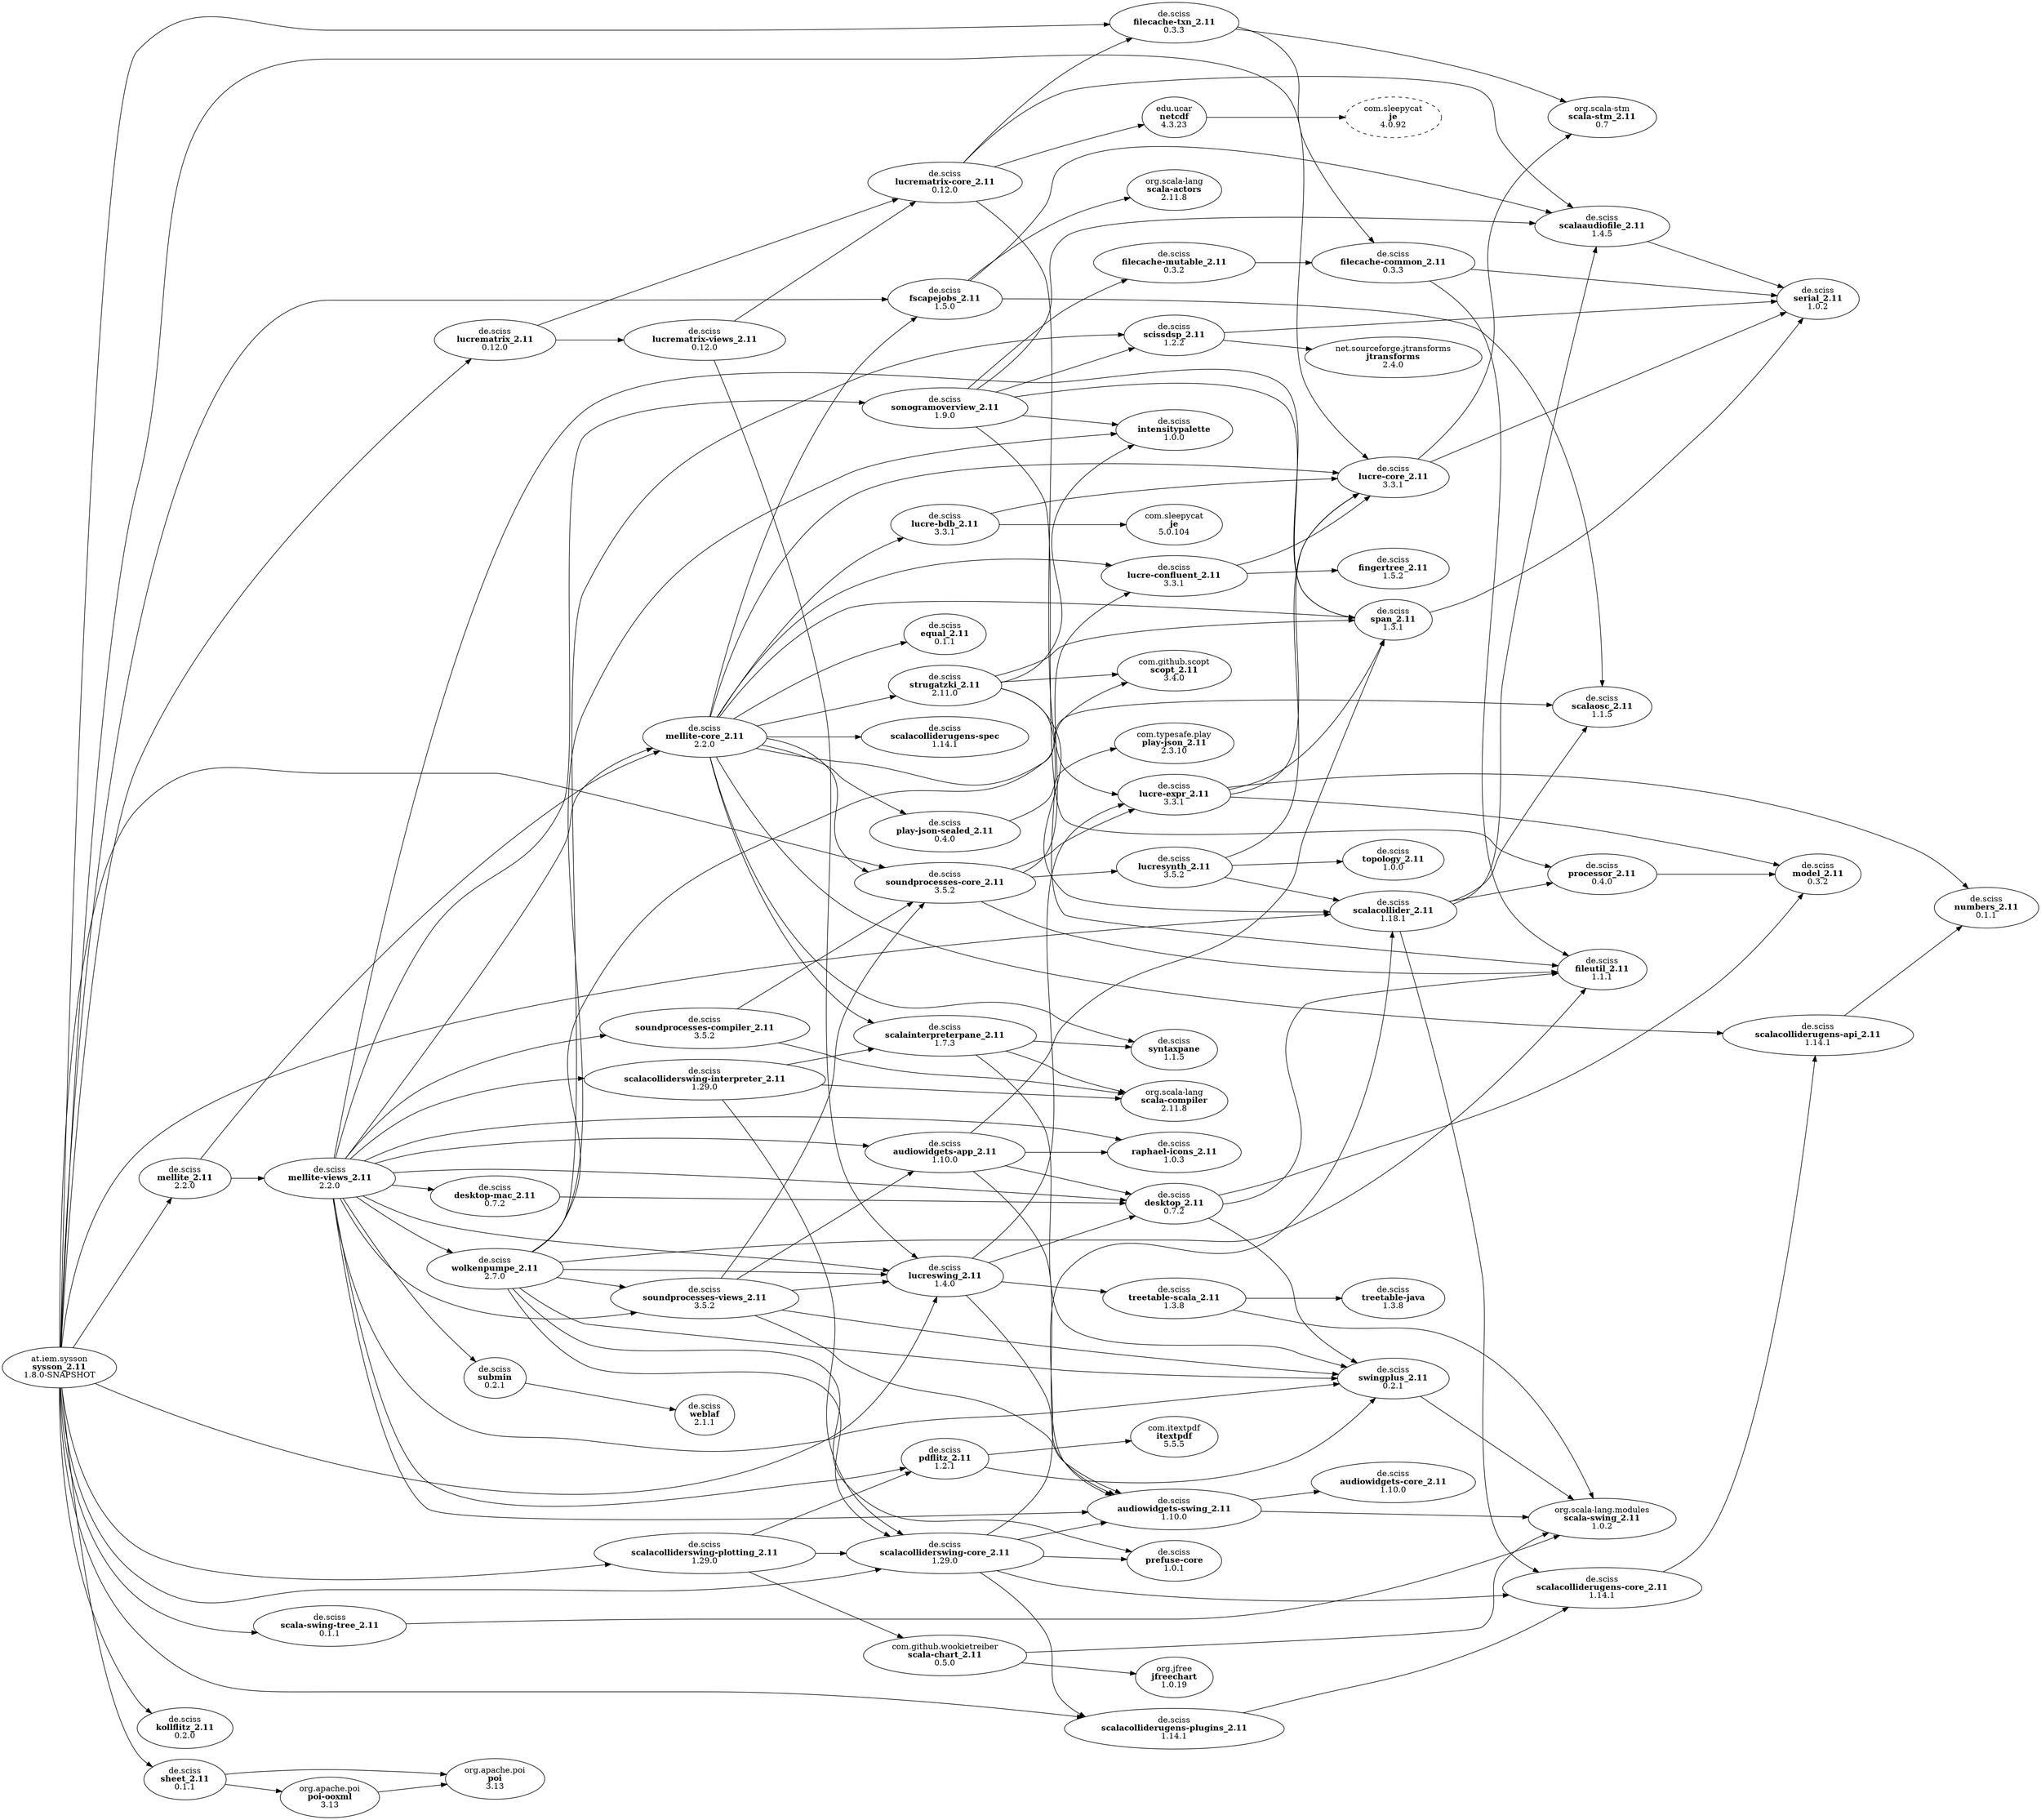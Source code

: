 digraph "dependency-graph" {
    graph[rankdir="LR"]
    edge [
        arrowtail="none"
    ]
    "at.iem.sysson:sysson_2.11:1.8.0-SNAPSHOT"[label=<at.iem.sysson<BR/><B>sysson_2.11</B><BR/>1.8.0-SNAPSHOT> style=""]
    "com.github.wookietreiber:scala-chart_2.11:0.5.0"[label=<com.github.wookietreiber<BR/><B>scala-chart_2.11</B><BR/>0.5.0> style=""]
    "com.github.scopt:scopt_2.11:3.4.0"[label=<com.github.scopt<BR/><B>scopt_2.11</B><BR/>3.4.0> style=""]
    "com.itextpdf:itextpdf:5.5.5"[label=<com.itextpdf<BR/><B>itextpdf</B><BR/>5.5.5> style=""]
    "com.sleepycat:je:4.0.92"[label=<com.sleepycat<BR/><B>je</B><BR/>4.0.92> style="dashed"]
    "com.sleepycat:je:5.0.104"[label=<com.sleepycat<BR/><B>je</B><BR/>5.0.104> style=""]
    // "com.typesafe.play:play-iteratees_2.11:2.3.10"[label=<com.typesafe.play<BR/><B>play-iteratees_2.11</B><BR/>2.3.10> style=""]
    "com.typesafe.play:play-json_2.11:2.3.10"[label=<com.typesafe.play<BR/><B>play-json_2.11</B><BR/>2.3.10> style=""]
    "de.sciss:audiowidgets-app_2.11:1.10.0"[label=<de.sciss<BR/><B>audiowidgets-app_2.11</B><BR/>1.10.0> style=""]
    "de.sciss:audiowidgets-core_2.11:1.10.0"[label=<de.sciss<BR/><B>audiowidgets-core_2.11</B><BR/>1.10.0> style=""]
    "de.sciss:audiowidgets-swing_2.11:1.10.0"[label=<de.sciss<BR/><B>audiowidgets-swing_2.11</B><BR/>1.10.0> style=""]
    "de.sciss:desktop_2.11:0.7.2"[label=<de.sciss<BR/><B>desktop_2.11</B><BR/>0.7.2> style=""]
    "de.sciss:desktop-mac_2.11:0.7.2"[label=<de.sciss<BR/><B>desktop-mac_2.11</B><BR/>0.7.2> style=""]
    "de.sciss:equal_2.11:0.1.1"[label=<de.sciss<BR/><B>equal_2.11</B><BR/>0.1.1> style=""]
    // "de.sciss:filecache-common_2.11:0.3.2"[label=<de.sciss<BR/><B>filecache-common_2.11</B><BR/>0.3.2> style="dashed"]
    "de.sciss:filecache-common_2.11:0.3.x"[label=<de.sciss<BR/><B>filecache-common_2.11</B><BR/>0.3.3> style=""]
    "de.sciss:filecache-mutable_2.11:0.3.2"[label=<de.sciss<BR/><B>filecache-mutable_2.11</B><BR/>0.3.2> style=""]
    "de.sciss:filecache-txn_2.11:0.3.3"[label=<de.sciss<BR/><B>filecache-txn_2.11</B><BR/>0.3.3> style=""]
    "de.sciss:fileutil_2.11:1.1.1"[label=<de.sciss<BR/><B>fileutil_2.11</B><BR/>1.1.1> style=""]
    "de.sciss:fingertree_2.11:1.5.2"[label=<de.sciss<BR/><B>fingertree_2.11</B><BR/>1.5.2> style=""]
    "de.sciss:fscapejobs_2.11:1.5.0"[label=<de.sciss<BR/><B>fscapejobs_2.11</B><BR/>1.5.0> style=""]
    "de.sciss:intensitypalette:1.0.0"[label=<de.sciss<BR/><B>intensitypalette</B><BR/>1.0.0> style=""]
    "de.sciss:kollflitz_2.11:0.2.0"[label=<de.sciss<BR/><B>kollflitz_2.11</B><BR/>0.2.0> style=""]
    "de.sciss:lucre-bdb_2.11:3.3.1"[label=<de.sciss<BR/><B>lucre-bdb_2.11</B><BR/>3.3.1> style=""]
    "de.sciss:lucre-confluent_2.11:3.3.1"[label=<de.sciss<BR/><B>lucre-confluent_2.11</B><BR/>3.3.1> style=""]
    "de.sciss:lucre-core_2.11:3.3.1"[label=<de.sciss<BR/><B>lucre-core_2.11</B><BR/>3.3.1> style=""]
    "de.sciss:lucre-expr_2.11:3.3.1"[label=<de.sciss<BR/><B>lucre-expr_2.11</B><BR/>3.3.1> style=""]
    "de.sciss:lucrematrix_2.11:0.12.0"[label=<de.sciss<BR/><B>lucrematrix_2.11</B><BR/>0.12.0> style=""]
    "de.sciss:lucrematrix-core_2.11:0.12.0"[label=<de.sciss<BR/><B>lucrematrix-core_2.11</B><BR/>0.12.0> style=""]
    "de.sciss:lucrematrix-views_2.11:0.12.0"[label=<de.sciss<BR/><B>lucrematrix-views_2.11</B><BR/>0.12.0> style=""]
    "de.sciss:lucreswing_2.11:1.4.0"[label=<de.sciss<BR/><B>lucreswing_2.11</B><BR/>1.4.0> style=""]
    "de.sciss:lucresynth_2.11:3.5.2"[label=<de.sciss<BR/><B>lucresynth_2.11</B><BR/>3.5.2> style=""]
    "de.sciss:mellite_2.11:2.2.0"[label=<de.sciss<BR/><B>mellite_2.11</B><BR/>2.2.0> style=""]
    "de.sciss:mellite-core_2.11:2.2.0"[label=<de.sciss<BR/><B>mellite-core_2.11</B><BR/>2.2.0> style=""]
    "de.sciss:mellite-views_2.11:2.2.0"[label=<de.sciss<BR/><B>mellite-views_2.11</B><BR/>2.2.0> style=""]
    "de.sciss:model_2.11:0.3.2"[label=<de.sciss<BR/><B>model_2.11</B><BR/>0.3.2> style=""]
    "de.sciss:numbers_2.11:0.1.1"[label=<de.sciss<BR/><B>numbers_2.11</B><BR/>0.1.1> style=""]
    "de.sciss:pdflitz_2.11:1.2.1"[label=<de.sciss<BR/><B>pdflitz_2.11</B><BR/>1.2.1> style=""]
    "de.sciss:play-json-sealed_2.11:0.4.0"[label=<de.sciss<BR/><B>play-json-sealed_2.11</B><BR/>0.4.0> style=""]
    "de.sciss:prefuse-core:1.0.1"[label=<de.sciss<BR/><B>prefuse-core</B><BR/>1.0.1> style=""]
    "de.sciss:processor_2.11:0.4.0"[label=<de.sciss<BR/><B>processor_2.11</B><BR/>0.4.0> style=""]
    "de.sciss:raphael-icons_2.11:1.0.3"[label=<de.sciss<BR/><B>raphael-icons_2.11</B><BR/>1.0.3> style=""]
    "de.sciss:scala-swing-tree_2.11:0.1.1"[label=<de.sciss<BR/><B>scala-swing-tree_2.11</B><BR/>0.1.1> style=""]
    // "de.sciss:scalaaudiofile_2.11:1.4.3"[label=<de.sciss<BR/><B>scalaaudiofile_2.11</B><BR/>1.4.3> style="dashed"]
    // "de.sciss:scalaaudiofile_2.11:1.4.4"[label=<de.sciss<BR/><B>scalaaudiofile_2.11</B><BR/>1.4.4> style="dashed"]
    "de.sciss:scalaaudiofile_2.11:1.4.x"[label=<de.sciss<BR/><B>scalaaudiofile_2.11</B><BR/>1.4.5> style=""]
    "de.sciss:scalacollider_2.11:1.18.1"[label=<de.sciss<BR/><B>scalacollider_2.11</B><BR/>1.18.1> style=""]
    "de.sciss:scalacolliderswing-core_2.11:1.29.0"[label=<de.sciss<BR/><B>scalacolliderswing-core_2.11</B><BR/>1.29.0> style=""]
    "de.sciss:scalacolliderswing-interpreter_2.11:1.29.0"[label=<de.sciss<BR/><B>scalacolliderswing-interpreter_2.11</B><BR/>1.29.0> style=""]
    "de.sciss:scalacolliderswing-plotting_2.11:1.29.0"[label=<de.sciss<BR/><B>scalacolliderswing-plotting_2.11</B><BR/>1.29.0> style=""]
    "de.sciss:scalacolliderugens-api_2.11:1.14.1"[label=<de.sciss<BR/><B>scalacolliderugens-api_2.11</B><BR/>1.14.1> style=""]
    // "de.sciss:scalacolliderugens-core_2.11:1.14.0"[label=<de.sciss<BR/><B>scalacolliderugens-core_2.11</B><BR/>1.14.0> style="dashed"]
    "de.sciss:scalacolliderugens-core_2.11:1.14.x"[label=<de.sciss<BR/><B>scalacolliderugens-core_2.11</B><BR/>1.14.1> style=""]
    "de.sciss:scalacolliderugens-plugins_2.11:1.14.1"[label=<de.sciss<BR/><B>scalacolliderugens-plugins_2.11</B><BR/>1.14.1> style=""]
    "de.sciss:scalacolliderugens-spec:1.14.1"[label=<de.sciss<BR/><B>scalacolliderugens-spec</B><BR/>1.14.1> style=""]
    "de.sciss:scalainterpreterpane_2.11:1.7.3"[label=<de.sciss<BR/><B>scalainterpreterpane_2.11</B><BR/>1.7.3> style=""]
    // "de.sciss:scalaosc_2.11:1.1.3"[label=<de.sciss<BR/><B>scalaosc_2.11</B><BR/>1.1.3> style="dashed"]
    "de.sciss:scalaosc_2.11:1.1.x"[label=<de.sciss<BR/><B>scalaosc_2.11</B><BR/>1.1.5> style=""]
    // "de.sciss:scissdsp_2.11:1.2.1"[label=<de.sciss<BR/><B>scissdsp_2.11</B><BR/>1.2.1> style="dashed"]
    "de.sciss:scissdsp_2.11:1.2.x"[label=<de.sciss<BR/><B>scissdsp_2.11</B><BR/>1.2.2> style=""]
    "de.sciss:serial_2.11:1.0.2"[label=<de.sciss<BR/><B>serial_2.11</B><BR/>1.0.2> style=""]
    "de.sciss:sheet_2.11:0.1.1"[label=<de.sciss<BR/><B>sheet_2.11</B><BR/>0.1.1> style=""]
    "de.sciss:sonogramoverview_2.11:1.9.0"[label=<de.sciss<BR/><B>sonogramoverview_2.11</B><BR/>1.9.0> style=""]
    "de.sciss:soundprocesses-compiler_2.11:3.5.2"[label=<de.sciss<BR/><B>soundprocesses-compiler_2.11</B><BR/>3.5.2> style=""]
    "de.sciss:soundprocesses-core_2.11:3.5.2"[label=<de.sciss<BR/><B>soundprocesses-core_2.11</B><BR/>3.5.2> style=""]
    // "de.sciss:soundprocesses-views_2.11:3.5.1"[label=<de.sciss<BR/><B>soundprocesses-views_2.11</B><BR/>3.5.1> style="dashed"]
    "de.sciss:soundprocesses-views_2.11:3.5.x"[label=<de.sciss<BR/><B>soundprocesses-views_2.11</B><BR/>3.5.2> style=""]
    // "de.sciss:span_2.11:1.3.0"[label=<de.sciss<BR/><B>span_2.11</B><BR/>1.3.0> style="dashed"]
    "de.sciss:span_2.11:1.3.x"[label=<de.sciss<BR/><B>span_2.11</B><BR/>1.3.1> style=""]
    "de.sciss:strugatzki_2.11:2.11.0"[label=<de.sciss<BR/><B>strugatzki_2.11</B><BR/>2.11.0> style=""]
    "de.sciss:submin:0.2.1"[label=<de.sciss<BR/><B>submin</B><BR/>0.2.1> style=""]
    // "de.sciss:swingplus_2.11:0.2.0"[label=<de.sciss<BR/><B>swingplus_2.11</B><BR/>0.2.0> style="dashed"]
    "de.sciss:swingplus_2.11:0.2.x"[label=<de.sciss<BR/><B>swingplus_2.11</B><BR/>0.2.1> style=""]
    // "de.sciss:syntaxpane:1.1.4"[label=<de.sciss<BR/><B>syntaxpane</B><BR/>1.1.4> style="dashed"]
    "de.sciss:syntaxpane:1.1.x"[label=<de.sciss<BR/><B>syntaxpane</B><BR/>1.1.5> style=""]
    "de.sciss:topology_2.11:1.0.0"[label=<de.sciss<BR/><B>topology_2.11</B><BR/>1.0.0> style=""]
    "de.sciss:treetable-java:1.3.8"[label=<de.sciss<BR/><B>treetable-java</B><BR/>1.3.8> style=""]
    "de.sciss:treetable-scala_2.11:1.3.8"[label=<de.sciss<BR/><B>treetable-scala_2.11</B><BR/>1.3.8> style=""]
    "de.sciss:weblaf:2.1.1"[label=<de.sciss<BR/><B>weblaf</B><BR/>2.1.1> style=""]
    "de.sciss:wolkenpumpe_2.11:2.7.0"[label=<de.sciss<BR/><B>wolkenpumpe_2.11</B><BR/>2.7.0> style=""]
    "edu.ucar:netcdf:4.3.23"[label=<edu.ucar<BR/><B>netcdf</B><BR/>4.3.23> style=""]
    // "jline:jline:2.12.1"[label=<jline<BR/><B>jline</B><BR/>2.12.1> style=""]
    // "lucene:lucene:1.4.3"[label=<lucene<BR/><B>lucene</B><BR/>1.4.3> style=""]
    "net.sourceforge.jtransforms:jtransforms:2.4.0"[label=<net.sourceforge.jtransforms<BR/><B>jtransforms</B><BR/>2.4.0> style=""]
    "org.apache.poi:poi-ooxml:3.13"[label=<org.apache.poi<BR/><B>poi-ooxml</B><BR/>3.13> style=""]
    "org.apache.poi:poi:3.13"[label=<org.apache.poi<BR/><B>poi</B><BR/>3.13> style=""]
    "org.jfree:jfreechart:1.0.19"[label=<org.jfree<BR/><B>jfreechart</B><BR/>1.0.19> style=""]
    "org.scala-lang:scala-actors:2.11.8"[label=<org.scala-lang<BR/><B>scala-actors</B><BR/>2.11.8> style=""]
    // "org.scala-lang.modules:scala-xml_2.11:1.0.4"[label=<org.scala-lang.modules<BR/><B>scala-xml_2.11</B><BR/>1.0.4> style="dashed"]
    // "org.scala-lang.modules:scala-xml_2.11:1.0.x"[label=<org.scala-lang.modules<BR/><B>scala-xml_2.11</B><BR/>1.0.5> style=""]
    // "org.scala-lang.modules:scala-swing_2.11:1.0.1"[label=<org.scala-lang.modules<BR/><B>scala-swing_2.11</B><BR/>1.0.1> style="dashed"]
    "org.scala-lang.modules:scala-swing_2.11:1.0.x"[label=<org.scala-lang.modules<BR/><B>scala-swing_2.11</B><BR/>1.0.2> style=""]
    "org.scala-lang:scala-compiler:2.11.8"[label=<org.scala-lang<BR/><B>scala-compiler</B><BR/>2.11.8> style=""]
    // "org.scala-lang.modules:scala-parser-combinators_2.11:1.0.4"[label=<org.scala-lang.modules<BR/><B>scala-parser-combinators_2.11</B><BR/>1.0.4> style=""]
    // "org.scala-lang:scala-reflect:2.11.8"[label=<org.scala-lang<BR/><B>scala-reflect</B><BR/>2.11.8> style=""]
    "org.scala-stm:scala-stm_2.11:0.7"[label=<org.scala-stm<BR/><B>scala-stm_2.11</B><BR/>0.7> style=""]
    "at.iem.sysson:sysson_2.11:1.8.0-SNAPSHOT" -> "de.sciss:sheet_2.11:0.1.1"
    "de.sciss:sheet_2.11:0.1.1" -> "org.apache.poi:poi-ooxml:3.13"
    "de.sciss:sheet_2.11:0.1.1" -> "org.apache.poi:poi:3.13"
    "org.apache.poi:poi-ooxml:3.13" -> "org.apache.poi:poi:3.13"
    "at.iem.sysson:sysson_2.11:1.8.0-SNAPSHOT" -> "de.sciss:kollflitz_2.11:0.2.0"
    "at.iem.sysson:sysson_2.11:1.8.0-SNAPSHOT" -> "de.sciss:scala-swing-tree_2.11:0.1.1"
    "at.iem.sysson:sysson_2.11:1.8.0-SNAPSHOT" -> "de.sciss:lucrematrix_2.11:0.12.0"
    "de.sciss:lucrematrix_2.11:0.12.0" -> "de.sciss:lucrematrix-views_2.11:0.12.0"
    "de.sciss:lucrematrix-views_2.11:0.12.0" -> "de.sciss:lucrematrix-core_2.11:0.12.0"
    "de.sciss:lucrematrix_2.11:0.12.0" -> "de.sciss:lucrematrix-core_2.11:0.12.0"
    "de.sciss:lucrematrix-core_2.11:0.12.0" -> "de.sciss:filecache-txn_2.11:0.3.3"
    "at.iem.sysson:sysson_2.11:1.8.0-SNAPSHOT" -> "de.sciss:filecache-txn_2.11:0.3.3"
    "de.sciss:filecache-txn_2.11:0.3.3" -> "de.sciss:filecache-common_2.11:0.3.x"
    "de.sciss:filecache-mutable_2.11:0.3.2" -> "de.sciss:filecache-common_2.11:0.3.x"
    "de.sciss:lucrematrix-core_2.11:0.12.0" -> "edu.ucar:netcdf:4.3.23"
    "at.iem.sysson:sysson_2.11:1.8.0-SNAPSHOT" -> "de.sciss:scalacolliderswing-plotting_2.11:1.29.0"
    "de.sciss:scalacolliderswing-plotting_2.11:1.29.0" -> "com.github.wookietreiber:scala-chart_2.11:0.5.0"
    "com.github.wookietreiber:scala-chart_2.11:0.5.0" -> "org.jfree:jfreechart:1.0.19"
    "de.sciss:fscapejobs_2.11:1.5.0" -> "org.scala-lang:scala-actors:2.11.8"
    "at.iem.sysson:sysson_2.11:1.8.0-SNAPSHOT" -> "de.sciss:mellite_2.11:2.2.0"
    "de.sciss:mellite_2.11:2.2.0" -> "de.sciss:mellite-views_2.11:2.2.0"
    "de.sciss:mellite-views_2.11:2.2.0" -> "de.sciss:pdflitz_2.11:1.2.1"
    "de.sciss:scalacolliderswing-plotting_2.11:1.29.0" -> "de.sciss:pdflitz_2.11:1.2.1"
    "de.sciss:pdflitz_2.11:1.2.1" -> "com.itextpdf:itextpdf:5.5.5"
    "de.sciss:mellite-views_2.11:2.2.0" -> "de.sciss:sonogramoverview_2.11:1.9.0"
    "de.sciss:sonogramoverview_2.11:1.9.0" -> "de.sciss:filecache-mutable_2.11:0.3.2"
    "de.sciss:mellite-views_2.11:2.2.0" -> "de.sciss:desktop-mac_2.11:0.7.2"
    "de.sciss:mellite-views_2.11:2.2.0" -> "de.sciss:scalacolliderswing-interpreter_2.11:1.29.0"
    "de.sciss:mellite-views_2.11:2.2.0" -> "de.sciss:wolkenpumpe_2.11:2.7.0"
    "de.sciss:wolkenpumpe_2.11:2.7.0" -> "de.sciss:scissdsp_2.11:1.2.x"
    "de.sciss:sonogramoverview_2.11:1.9.0" -> "de.sciss:scissdsp_2.11:1.2.x"
    "de.sciss:scissdsp_2.11:1.2.x" -> "net.sourceforge.jtransforms:jtransforms:2.4.0"
    "de.sciss:mellite-views_2.11:2.2.0" -> "de.sciss:soundprocesses-compiler_2.11:3.5.2"
    "de.sciss:scalacolliderswing-plotting_2.11:1.29.0" -> "de.sciss:scalacolliderswing-core_2.11:1.29.0"
    "de.sciss:wolkenpumpe_2.11:2.7.0" -> "de.sciss:scalacolliderswing-core_2.11:1.29.0"
    "de.sciss:scalacolliderswing-interpreter_2.11:1.29.0" -> "de.sciss:scalacolliderswing-core_2.11:1.29.0"
    "at.iem.sysson:sysson_2.11:1.8.0-SNAPSHOT" -> "de.sciss:scalacolliderswing-core_2.11:1.29.0"
    "de.sciss:wolkenpumpe_2.11:2.7.0" -> "de.sciss:prefuse-core:1.0.1"
    "de.sciss:scalacolliderswing-core_2.11:1.29.0" -> "de.sciss:prefuse-core:1.0.1"
    // "de.sciss:prefuse-core:1.0.1" -> "lucene:lucene:1.4.3"
    "at.iem.sysson:sysson_2.11:1.8.0-SNAPSHOT" -> "de.sciss:scalacolliderugens-plugins_2.11:1.14.1"
    "de.sciss:scalacolliderswing-core_2.11:1.29.0" -> "de.sciss:scalacolliderugens-plugins_2.11:1.14.1"
    "de.sciss:scalacolliderugens-plugins_2.11:1.14.1" -> "de.sciss:scalacolliderugens-core_2.11:1.14.x"
    "de.sciss:scalacolliderswing-core_2.11:1.29.0" -> "de.sciss:scalacolliderugens-core_2.11:1.14.x"
    "de.sciss:scalacollider_2.11:1.18.1" -> "de.sciss:scalacolliderugens-core_2.11:1.14.x"
    "de.sciss:mellite-views_2.11:2.2.0" -> "de.sciss:soundprocesses-views_2.11:3.5.x"
    "de.sciss:wolkenpumpe_2.11:2.7.0" -> "de.sciss:soundprocesses-views_2.11:3.5.x"
    "de.sciss:mellite-views_2.11:2.2.0" -> "de.sciss:audiowidgets-app_2.11:1.10.0"
    "de.sciss:soundprocesses-views_2.11:3.5.x" -> "de.sciss:audiowidgets-app_2.11:1.10.0"
    "de.sciss:mellite-views_2.11:2.2.0" -> "de.sciss:raphael-icons_2.11:1.0.3"
    "de.sciss:audiowidgets-app_2.11:1.10.0" -> "de.sciss:raphael-icons_2.11:1.0.3"
    "de.sciss:mellite-views_2.11:2.2.0" -> "de.sciss:lucreswing_2.11:1.4.0"
    "de.sciss:wolkenpumpe_2.11:2.7.0" -> "de.sciss:lucreswing_2.11:1.4.0"
    "de.sciss:soundprocesses-views_2.11:3.5.x" -> "de.sciss:lucreswing_2.11:1.4.0"
    "de.sciss:lucrematrix-views_2.11:0.12.0" -> "de.sciss:lucreswing_2.11:1.4.0"
    "at.iem.sysson:sysson_2.11:1.8.0-SNAPSHOT" -> "de.sciss:lucreswing_2.11:1.4.0"
    "de.sciss:lucreswing_2.11:1.4.0" -> "de.sciss:treetable-scala_2.11:1.3.8"
    "de.sciss:treetable-scala_2.11:1.3.8" -> "de.sciss:treetable-java:1.3.8"
    "de.sciss:mellite-views_2.11:2.2.0" -> "de.sciss:audiowidgets-swing_2.11:1.10.0"
    "de.sciss:soundprocesses-views_2.11:3.5.x" -> "de.sciss:audiowidgets-swing_2.11:1.10.0"
    "de.sciss:lucreswing_2.11:1.4.0" -> "de.sciss:audiowidgets-swing_2.11:1.10.0"
    "de.sciss:audiowidgets-app_2.11:1.10.0" -> "de.sciss:audiowidgets-swing_2.11:1.10.0"
    "de.sciss:scalacolliderswing-core_2.11:1.29.0" -> "de.sciss:audiowidgets-swing_2.11:1.10.0"
    "de.sciss:audiowidgets-swing_2.11:1.10.0" -> "de.sciss:audiowidgets-core_2.11:1.10.0"
    "de.sciss:mellite-views_2.11:2.2.0" -> "de.sciss:submin:0.2.1"
    "de.sciss:submin:0.2.1" -> "de.sciss:weblaf:2.1.1"
    "de.sciss:mellite-views_2.11:2.2.0" -> "de.sciss:desktop_2.11:0.7.2"
    "de.sciss:lucreswing_2.11:1.4.0" -> "de.sciss:desktop_2.11:0.7.2"
    "de.sciss:desktop-mac_2.11:0.7.2" -> "de.sciss:desktop_2.11:0.7.2"
    "de.sciss:audiowidgets-app_2.11:1.10.0" -> "de.sciss:desktop_2.11:0.7.2"
    "de.sciss:mellite-views_2.11:2.2.0" -> "de.sciss:mellite-core_2.11:2.2.0"
    "de.sciss:mellite_2.11:2.2.0" -> "de.sciss:mellite-core_2.11:2.2.0"
    "de.sciss:mellite-core_2.11:2.2.0" -> "de.sciss:play-json-sealed_2.11:0.4.0"
    "de.sciss:play-json-sealed_2.11:0.4.0" -> "com.typesafe.play:play-json_2.11:2.3.10"
    "de.sciss:mellite-core_2.11:2.2.0" -> "de.sciss:equal_2.11:0.1.1"
    "de.sciss:mellite-core_2.11:2.2.0" -> "de.sciss:strugatzki_2.11:2.11.0"
    "de.sciss:wolkenpumpe_2.11:2.7.0" -> "com.github.scopt:scopt_2.11:3.4.0"
    "de.sciss:strugatzki_2.11:2.11.0" -> "com.github.scopt:scopt_2.11:3.4.0"
    "de.sciss:wolkenpumpe_2.11:2.7.0" -> "de.sciss:intensitypalette:1.0.0"
    "de.sciss:strugatzki_2.11:2.11.0" -> "de.sciss:intensitypalette:1.0.0"
    "de.sciss:sonogramoverview_2.11:1.9.0" -> "de.sciss:intensitypalette:1.0.0"
    "de.sciss:mellite-core_2.11:2.2.0" -> "de.sciss:fscapejobs_2.11:1.5.0"
    "at.iem.sysson:sysson_2.11:1.8.0-SNAPSHOT" -> "de.sciss:fscapejobs_2.11:1.5.0"
    "de.sciss:mellite-core_2.11:2.2.0" -> "de.sciss:scalacolliderugens-spec:1.14.1"
    "de.sciss:mellite-core_2.11:2.2.0" -> "de.sciss:scalacolliderugens-api_2.11:1.14.1"
    "de.sciss:scalacolliderugens-core_2.11:1.14.x" -> "de.sciss:scalacolliderugens-api_2.11:1.14.1"
    // "de.sciss:scalacolliderugens-api_2.11:1.14.1" -> "org.scala-lang.modules:scala-xml_2.11:1.0.x"
    // "org.scala-lang:scala-compiler:2.11.8" -> "org.scala-lang.modules:scala-xml_2.11:1.0.x"
    "de.sciss:mellite-core_2.11:2.2.0" -> "de.sciss:syntaxpane:1.1.x"
    "de.sciss:scalainterpreterpane_2.11:1.7.3" -> "de.sciss:syntaxpane:1.1.x"
    "de.sciss:scalacolliderswing-interpreter_2.11:1.29.0" -> "de.sciss:scalainterpreterpane_2.11:1.7.3"
    "de.sciss:mellite-core_2.11:2.2.0" -> "de.sciss:scalainterpreterpane_2.11:1.7.3"
    "de.sciss:mellite-views_2.11:2.2.0" -> "de.sciss:swingplus_2.11:0.2.x"
    "de.sciss:wolkenpumpe_2.11:2.7.0" -> "de.sciss:swingplus_2.11:0.2.x"
    "de.sciss:soundprocesses-views_2.11:3.5.x" -> "de.sciss:swingplus_2.11:0.2.x"
    "de.sciss:desktop_2.11:0.7.2" -> "de.sciss:swingplus_2.11:0.2.x"
    "de.sciss:scalainterpreterpane_2.11:1.7.3" -> "de.sciss:swingplus_2.11:0.2.x"
    "de.sciss:pdflitz_2.11:1.2.1" -> "de.sciss:swingplus_2.11:0.2.x"
    "de.sciss:audiowidgets-swing_2.11:1.10.0" -> "org.scala-lang.modules:scala-swing_2.11:1.0.x"
    "de.sciss:treetable-scala_2.11:1.3.8" -> "org.scala-lang.modules:scala-swing_2.11:1.0.x"
    "de.sciss:swingplus_2.11:0.2.x" -> "org.scala-lang.modules:scala-swing_2.11:1.0.x"
    "com.github.wookietreiber:scala-chart_2.11:0.5.0" -> "org.scala-lang.modules:scala-swing_2.11:1.0.x"
    "de.sciss:scala-swing-tree_2.11:0.1.1" -> "org.scala-lang.modules:scala-swing_2.11:1.0.x"
    "de.sciss:soundprocesses-compiler_2.11:3.5.2" -> "org.scala-lang:scala-compiler:2.11.8"
    "de.sciss:scalacolliderswing-interpreter_2.11:1.29.0" -> "org.scala-lang:scala-compiler:2.11.8"
    "de.sciss:scalainterpreterpane_2.11:1.7.3" -> "org.scala-lang:scala-compiler:2.11.8"
    // "de.sciss:scalainterpreterpane_2.11:1.7.3" -> "jline:jline:2.12.1"
    // "org.scala-lang:scala-compiler:2.11.8" -> "org.scala-lang.modules:scala-parser-combinators_2.11:1.0.4"
    // "com.typesafe.play:play-json_2.11:2.3.10" -> "org.scala-lang:scala-reflect:2.11.8"
    // "org.scala-lang:scala-compiler:2.11.8" -> "org.scala-lang:scala-reflect:2.11.8"
    "de.sciss:soundprocesses-compiler_2.11:3.5.2" -> "de.sciss:soundprocesses-core_2.11:3.5.2"
    "de.sciss:soundprocesses-views_2.11:3.5.x" -> "de.sciss:soundprocesses-core_2.11:3.5.2"
    "de.sciss:mellite-core_2.11:2.2.0" -> "de.sciss:soundprocesses-core_2.11:3.5.2"
    "at.iem.sysson:sysson_2.11:1.8.0-SNAPSHOT" -> "de.sciss:soundprocesses-core_2.11:3.5.2"
    "de.sciss:mellite-core_2.11:2.2.0" -> "de.sciss:lucre-bdb_2.11:3.3.1"
    "de.sciss:lucre-bdb_2.11:3.3.1" -> "com.sleepycat:je:5.0.104"
    "edu.ucar:netcdf:4.3.23" -> "com.sleepycat:je:4.0.92"
    "de.sciss:wolkenpumpe_2.11:2.7.0" -> "de.sciss:fileutil_2.11:1.1.1"
    "de.sciss:strugatzki_2.11:2.11.0" -> "de.sciss:fileutil_2.11:1.1.1"
    "de.sciss:desktop_2.11:0.7.2" -> "de.sciss:fileutil_2.11:1.1.1"
    "de.sciss:soundprocesses-core_2.11:3.5.2" -> "de.sciss:fileutil_2.11:1.1.1"
    "de.sciss:filecache-common_2.11:0.3.x" -> "de.sciss:fileutil_2.11:1.1.1"
    "de.sciss:lucreswing_2.11:1.4.0" -> "de.sciss:lucre-expr_2.11:3.3.1"
    "de.sciss:lucrematrix-core_2.11:0.12.0" -> "de.sciss:lucre-expr_2.11:3.3.1"
    "de.sciss:soundprocesses-core_2.11:3.5.2" -> "de.sciss:lucre-expr_2.11:3.3.1"
    "de.sciss:lucre-expr_2.11:3.3.1" -> "de.sciss:numbers_2.11:0.1.1"
    "de.sciss:scalacolliderugens-api_2.11:1.14.1" -> "de.sciss:numbers_2.11:0.1.1"
    "de.sciss:mellite-views_2.11:2.2.0" -> "de.sciss:span_2.11:1.3.x"
    "de.sciss:lucre-expr_2.11:3.3.1" -> "de.sciss:span_2.11:1.3.x"
    "de.sciss:strugatzki_2.11:2.11.0" -> "de.sciss:span_2.11:1.3.x"
    "de.sciss:mellite-core_2.11:2.2.0" -> "de.sciss:span_2.11:1.3.x"
    "de.sciss:audiowidgets-app_2.11:1.10.0" -> "de.sciss:span_2.11:1.3.x"
    "de.sciss:sonogramoverview_2.11:1.9.0" -> "de.sciss:span_2.11:1.3.x"
    "de.sciss:soundprocesses-core_2.11:3.5.2" -> "de.sciss:lucre-confluent_2.11:3.3.1"
    "de.sciss:mellite-core_2.11:2.2.0" -> "de.sciss:lucre-confluent_2.11:3.3.1"
    "de.sciss:lucre-confluent_2.11:3.3.1" -> "de.sciss:fingertree_2.11:1.5.2"
    "de.sciss:soundprocesses-core_2.11:3.5.2" -> "de.sciss:lucresynth_2.11:3.5.2"
    "de.sciss:strugatzki_2.11:2.11.0" -> "de.sciss:scalacollider_2.11:1.18.1"
    "at.iem.sysson:sysson_2.11:1.8.0-SNAPSHOT" -> "de.sciss:scalacollider_2.11:1.18.1"
    "de.sciss:lucresynth_2.11:3.5.2" -> "de.sciss:scalacollider_2.11:1.18.1"
    "de.sciss:scalacolliderswing-core_2.11:1.29.0" -> "de.sciss:scalacollider_2.11:1.18.1"
    "de.sciss:scalacollider_2.11:1.18.1" -> "de.sciss:processor_2.11:0.4.0"
    "de.sciss:sonogramoverview_2.11:1.9.0" -> "de.sciss:processor_2.11:0.4.0"
    "de.sciss:lucre-expr_2.11:3.3.1" -> "de.sciss:model_2.11:0.3.2"
    "de.sciss:desktop_2.11:0.7.2" -> "de.sciss:model_2.11:0.3.2"
    "de.sciss:processor_2.11:0.4.0" -> "de.sciss:model_2.11:0.3.2"
    "de.sciss:lucrematrix-core_2.11:0.12.0" -> "de.sciss:scalaaudiofile_2.11:1.4.x"
    "de.sciss:scalacollider_2.11:1.18.1" -> "de.sciss:scalaaudiofile_2.11:1.4.x"
    "de.sciss:sonogramoverview_2.11:1.9.0" -> "de.sciss:scalaaudiofile_2.11:1.4.x"
    "de.sciss:fscapejobs_2.11:1.5.0" -> "de.sciss:scalaaudiofile_2.11:1.4.x"
    "de.sciss:scalacollider_2.11:1.18.1" -> "de.sciss:scalaosc_2.11:1.1.x"
    "de.sciss:mellite-core_2.11:2.2.0" -> "de.sciss:scalaosc_2.11:1.1.x"
    "de.sciss:fscapejobs_2.11:1.5.0" -> "de.sciss:scalaosc_2.11:1.1.x"
    "de.sciss:lucre-bdb_2.11:3.3.1" -> "de.sciss:lucre-core_2.11:3.3.1"
    "de.sciss:lucre-expr_2.11:3.3.1" -> "de.sciss:lucre-core_2.11:3.3.1"
    "de.sciss:lucre-confluent_2.11:3.3.1" -> "de.sciss:lucre-core_2.11:3.3.1"
    "de.sciss:mellite-core_2.11:2.2.0" -> "de.sciss:lucre-core_2.11:3.3.1"
    "at.iem.sysson:sysson_2.11:1.8.0-SNAPSHOT" -> "de.sciss:lucre-core_2.11:3.3.1"
    "de.sciss:lucresynth_2.11:3.5.2" -> "de.sciss:lucre-core_2.11:3.3.1"
    "de.sciss:lucre-core_2.11:3.3.1" -> "de.sciss:serial_2.11:1.0.2"
    "de.sciss:filecache-common_2.11:0.3.x" -> "de.sciss:serial_2.11:1.0.2"
    "de.sciss:scissdsp_2.11:1.2.x" -> "de.sciss:serial_2.11:1.0.2"
    "de.sciss:span_2.11:1.3.x" -> "de.sciss:serial_2.11:1.0.2"
    "de.sciss:scalaaudiofile_2.11:1.4.x" -> "de.sciss:serial_2.11:1.0.2"
    "de.sciss:lucre-core_2.11:3.3.1" -> "org.scala-stm:scala-stm_2.11:0.7"
    // "com.typesafe.play:play-iteratees_2.11:2.3.10" -> "org.scala-stm:scala-stm_2.11:0.7"
    "de.sciss:filecache-txn_2.11:0.3.3" -> "org.scala-stm:scala-stm_2.11:0.7"
    "de.sciss:lucresynth_2.11:3.5.2" -> "de.sciss:topology_2.11:1.0.0"
}